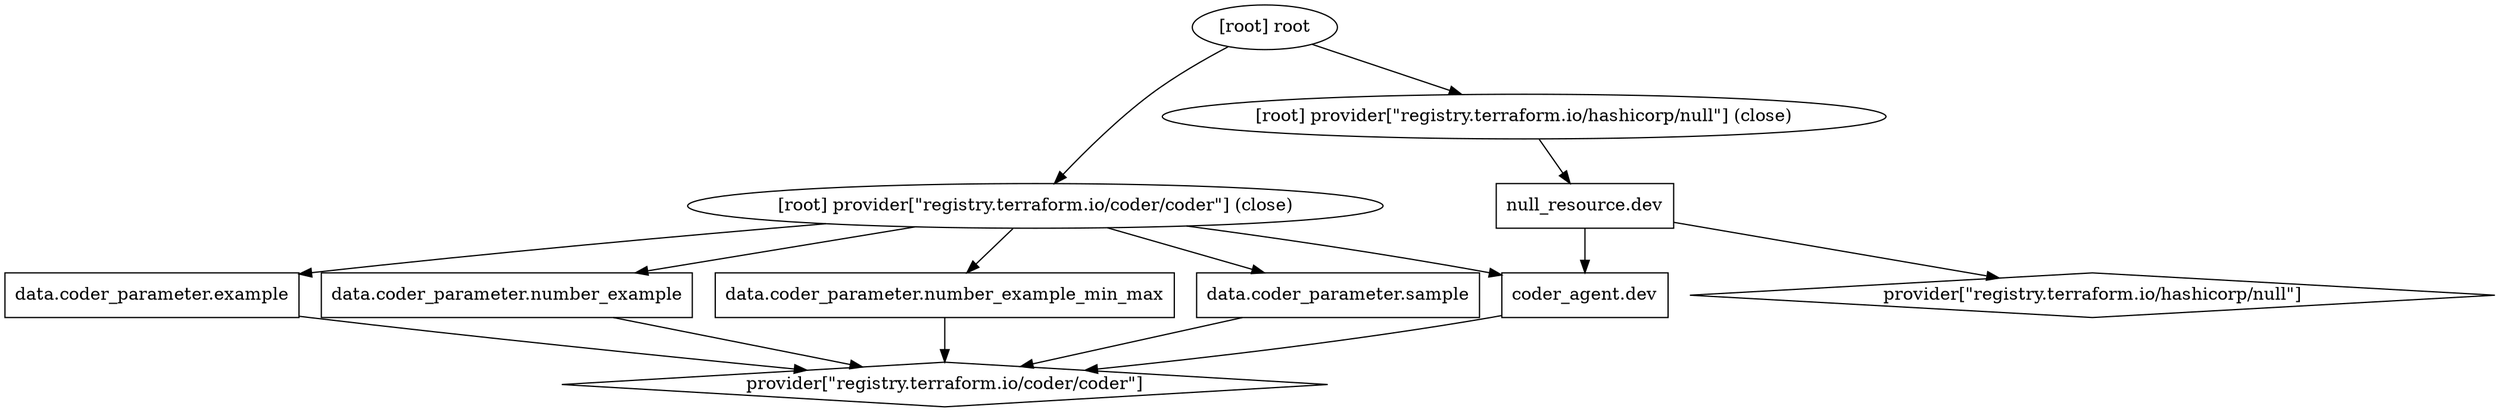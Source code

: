 digraph {
	compound = "true"
	newrank = "true"
	subgraph "root" {
		"[root] coder_agent.dev (expand)" [label = "coder_agent.dev", shape = "box"]
		"[root] data.coder_parameter.example (expand)" [label = "data.coder_parameter.example", shape = "box"]
		"[root] data.coder_parameter.number_example (expand)" [label = "data.coder_parameter.number_example", shape = "box"]
		"[root] data.coder_parameter.number_example_min_max (expand)" [label = "data.coder_parameter.number_example_min_max", shape = "box"]
		"[root] data.coder_parameter.sample (expand)" [label = "data.coder_parameter.sample", shape = "box"]
		"[root] null_resource.dev (expand)" [label = "null_resource.dev", shape = "box"]
		"[root] provider[\"registry.terraform.io/coder/coder\"]" [label = "provider[\"registry.terraform.io/coder/coder\"]", shape = "diamond"]
		"[root] provider[\"registry.terraform.io/hashicorp/null\"]" [label = "provider[\"registry.terraform.io/hashicorp/null\"]", shape = "diamond"]
		"[root] coder_agent.dev (expand)" -> "[root] provider[\"registry.terraform.io/coder/coder\"]"
		"[root] data.coder_parameter.example (expand)" -> "[root] provider[\"registry.terraform.io/coder/coder\"]"
		"[root] data.coder_parameter.number_example (expand)" -> "[root] provider[\"registry.terraform.io/coder/coder\"]"
		"[root] data.coder_parameter.number_example_min_max (expand)" -> "[root] provider[\"registry.terraform.io/coder/coder\"]"
		"[root] data.coder_parameter.sample (expand)" -> "[root] provider[\"registry.terraform.io/coder/coder\"]"
		"[root] null_resource.dev (expand)" -> "[root] coder_agent.dev (expand)"
		"[root] null_resource.dev (expand)" -> "[root] provider[\"registry.terraform.io/hashicorp/null\"]"
		"[root] provider[\"registry.terraform.io/coder/coder\"] (close)" -> "[root] coder_agent.dev (expand)"
		"[root] provider[\"registry.terraform.io/coder/coder\"] (close)" -> "[root] data.coder_parameter.example (expand)"
		"[root] provider[\"registry.terraform.io/coder/coder\"] (close)" -> "[root] data.coder_parameter.number_example (expand)"
		"[root] provider[\"registry.terraform.io/coder/coder\"] (close)" -> "[root] data.coder_parameter.number_example_min_max (expand)"
		"[root] provider[\"registry.terraform.io/coder/coder\"] (close)" -> "[root] data.coder_parameter.sample (expand)"
		"[root] provider[\"registry.terraform.io/hashicorp/null\"] (close)" -> "[root] null_resource.dev (expand)"
		"[root] root" -> "[root] provider[\"registry.terraform.io/coder/coder\"] (close)"
		"[root] root" -> "[root] provider[\"registry.terraform.io/hashicorp/null\"] (close)"
	}
}


